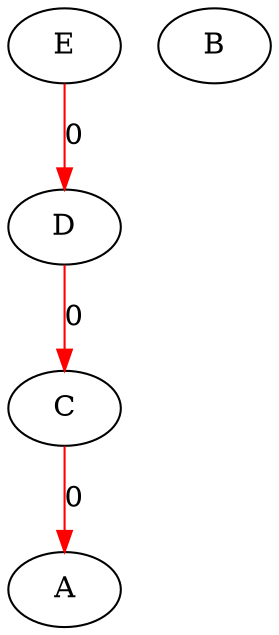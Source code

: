 digraph "G" {
A [id=0];
B [id=1];
C [id=2];
D [id=3];
E [id=4];
C -> A  [color=red, key=0, label=0];
D -> C  [color=red, key=0, label=0];
E -> D  [color=red, key=0, label=0];
}
